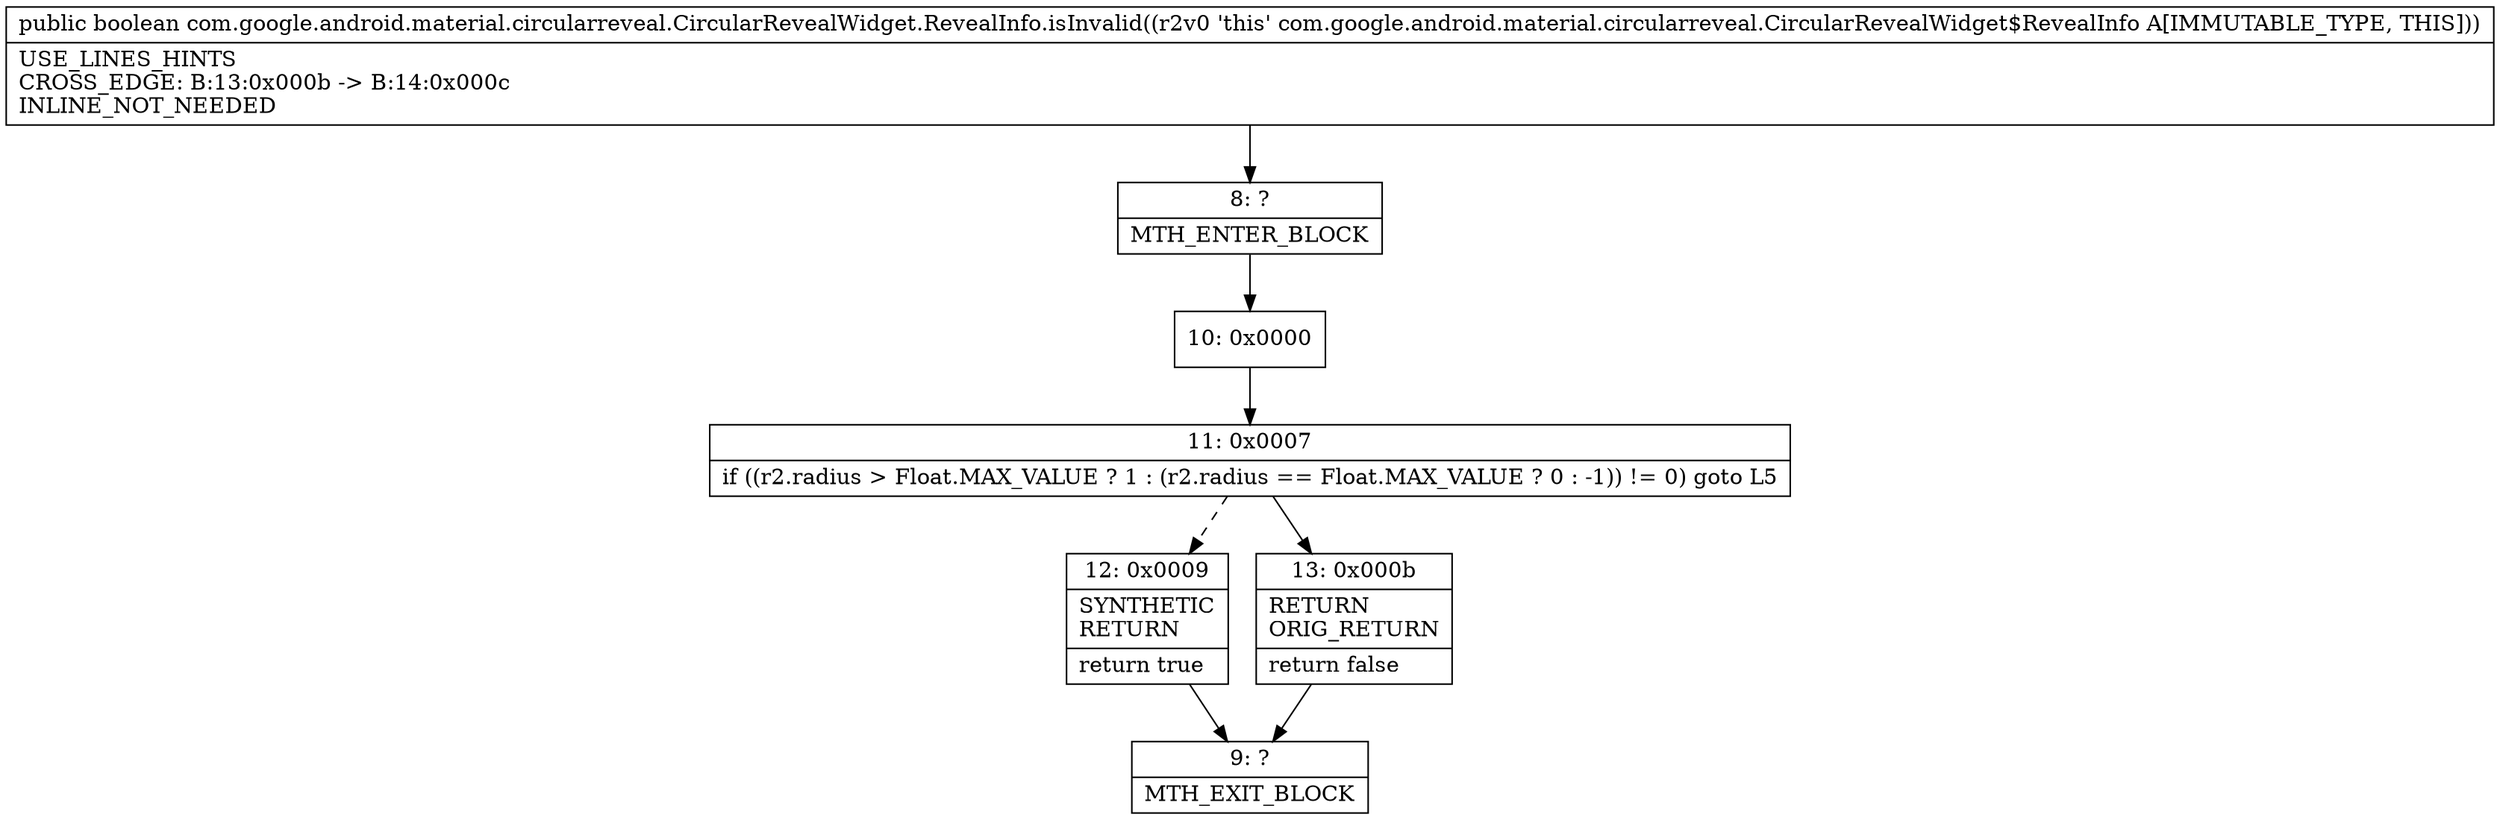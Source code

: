 digraph "CFG forcom.google.android.material.circularreveal.CircularRevealWidget.RevealInfo.isInvalid()Z" {
Node_8 [shape=record,label="{8\:\ ?|MTH_ENTER_BLOCK\l}"];
Node_10 [shape=record,label="{10\:\ 0x0000}"];
Node_11 [shape=record,label="{11\:\ 0x0007|if ((r2.radius \> Float.MAX_VALUE ? 1 : (r2.radius == Float.MAX_VALUE ? 0 : \-1)) != 0) goto L5\l}"];
Node_12 [shape=record,label="{12\:\ 0x0009|SYNTHETIC\lRETURN\l|return true\l}"];
Node_9 [shape=record,label="{9\:\ ?|MTH_EXIT_BLOCK\l}"];
Node_13 [shape=record,label="{13\:\ 0x000b|RETURN\lORIG_RETURN\l|return false\l}"];
MethodNode[shape=record,label="{public boolean com.google.android.material.circularreveal.CircularRevealWidget.RevealInfo.isInvalid((r2v0 'this' com.google.android.material.circularreveal.CircularRevealWidget$RevealInfo A[IMMUTABLE_TYPE, THIS]))  | USE_LINES_HINTS\lCROSS_EDGE: B:13:0x000b \-\> B:14:0x000c\lINLINE_NOT_NEEDED\l}"];
MethodNode -> Node_8;Node_8 -> Node_10;
Node_10 -> Node_11;
Node_11 -> Node_12[style=dashed];
Node_11 -> Node_13;
Node_12 -> Node_9;
Node_13 -> Node_9;
}

